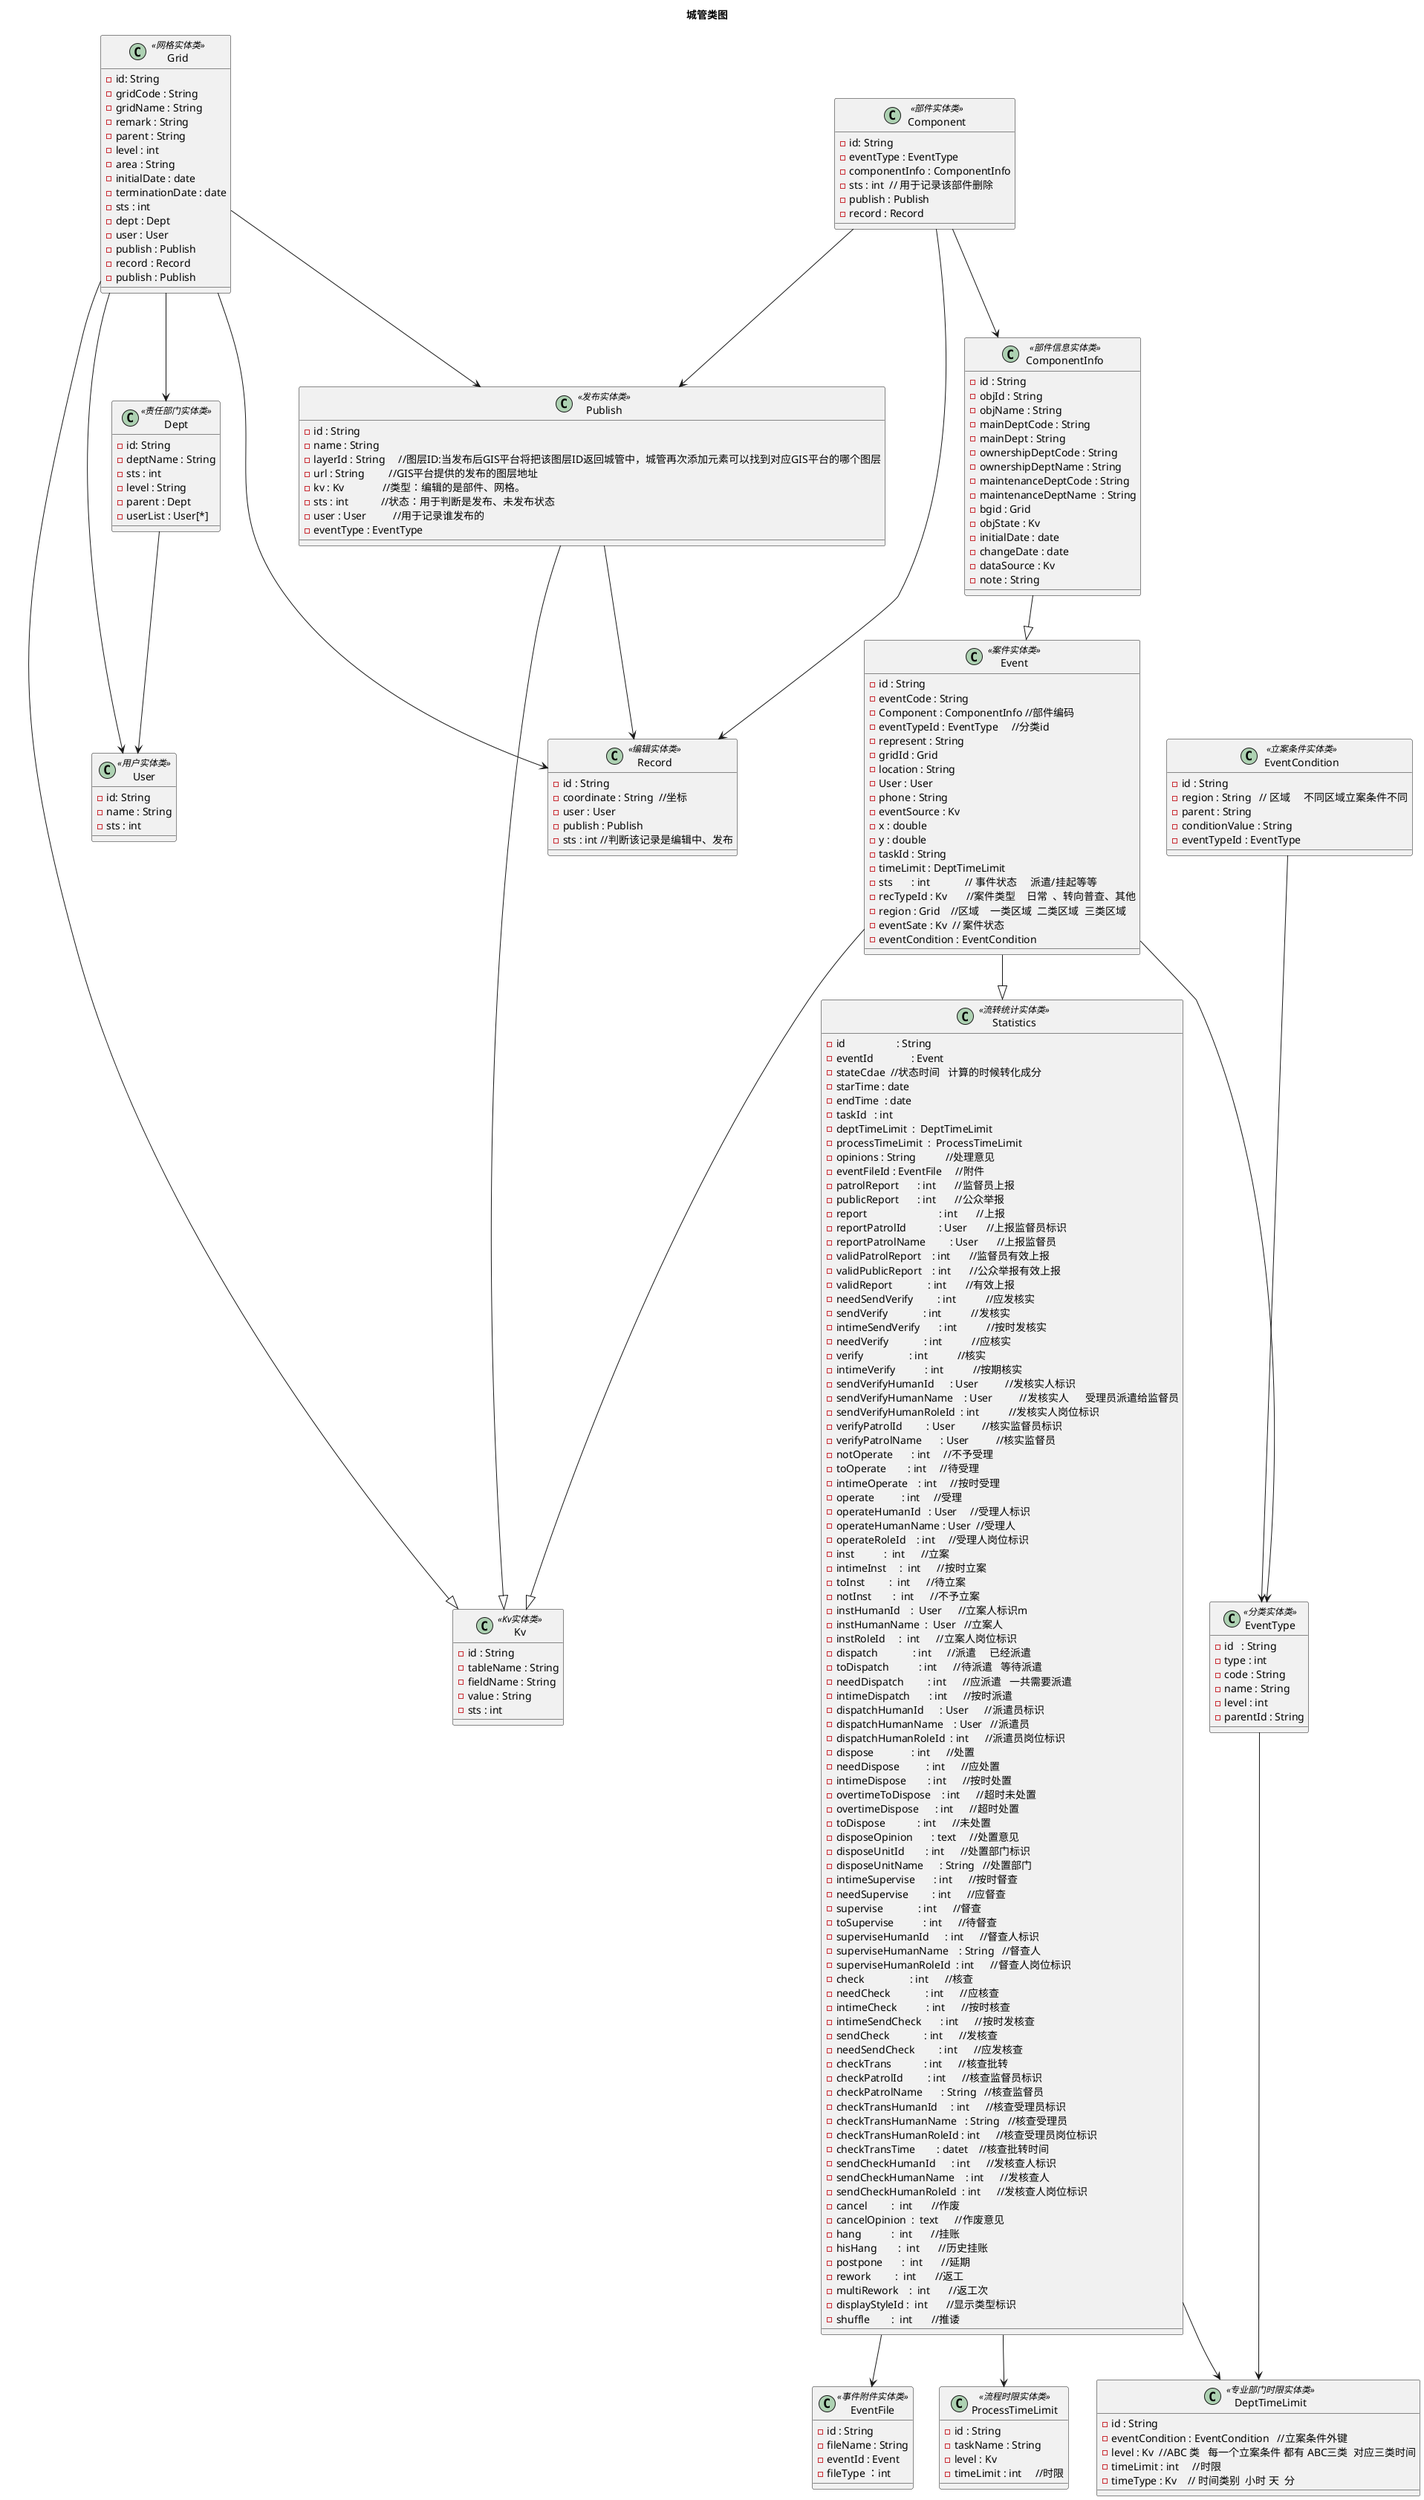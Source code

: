 @startuml
title 城管类图
class User <<用户实体类>>{
    -id: String
    -name : String
    -sts : int
}

class Dept<<责任部门实体类>>{
    -id: String
    -deptName : String
    -sts : int
    -level : String
    -parent : Dept
    -userList : User[*]
}

class Grid<<网格实体类>>{
    -id: String
    -gridCode : String
    -gridName : String
    -remark : String
    -parent : String 
    -level : int 
    -area : String
    -initialDate : date
    -terminationDate : date
    -sts : int
    -dept : Dept
    -user : User
    -publish : Publish
    -record : Record
    -publish : Publish
}

class Component<<部件实体类>>{
    -id: String
    -eventType : EventType
    -componentInfo : ComponentInfo
    -sts : int  // 用于记录该部件删除
    -publish : Publish
    -record : Record
}


class ComponentInfo<<部件信息实体类>>{
    -id : String
    -objId : String
    -objName : String
    -mainDeptCode : String
    -mainDept : String
    -ownershipDeptCode : String
    -ownershipDeptName : String
    -maintenanceDeptCode : String
    -maintenanceDeptName  : String
    -bgid : Grid
    -objState : Kv
    -initialDate : date
    -changeDate : date
    -dataSource : Kv
    -note : String
}

class Publish<<发布实体类>>{
    -id : String
    -name : String
    -layerId : String     //图层ID:当发布后GIS平台将把该图层ID返回城管中，城管再次添加元素可以找到对应GIS平台的哪个图层
    -url : String         //GIS平台提供的发布的图层地址
    -kv : Kv              //类型：编辑的是部件、网格。
    -sts : int            //状态：用于判断是发布、未发布状态
    -user : User          //用于记录谁发布的
    -eventType : EventType
}
class Record<<编辑实体类>>{
    -id : String
    -coordinate : String  //坐标
    -user : User
    -publish : Publish
    -sts : int //判断该记录是编辑中、发布
}

class Kv<<Kv实体类>>{
    -id : String
    -tableName : String
    -fieldName : String
    -value : String
    -sts : int
}

class Event<<案件实体类>>{
    -id : String
    -eventCode : String
    -Component : ComponentInfo //部件编码
    -eventTypeId : EventType     //分类id
    -represent : String
    -gridId : Grid
    -location : String
    -User : User
    -phone : String
    -eventSource : Kv
    -x : double
    -y : double
    -taskId : String
    -timeLimit : DeptTimeLimit
    -sts       : int             // 事件状态     派遣/挂起等等
    -recTypeId : Kv       //案件类型    日常  、转向普查、其他
    -region : Grid    //区域    一类区域  二类区域  三类区域
    -eventSate : Kv  // 案件状态
    -eventCondition : EventCondition
}

class EventType<<分类实体类>>{
    -id   : String
    -type : int
    -code : String
    -name : String
    -level : int 
    -parentId : String
}

class EventFile<<事件附件实体类>>{
    -id : String
    -fileName : String
    -eventId : Event
    -fileType ：int
}
class EventCondition<<立案条件实体类>>{
    -id : String
    -region : String   // 区域     不同区域立案条件不同 
    -parent : String
    -conditionValue : String
    -eventTypeId : EventType
}

class DeptTimeLimit<<专业部门时限实体类>>{
    -id : String
    -eventCondition : EventCondition   //立案条件外键
    -level : Kv  //ABC 类   每一个立案条件 都有 ABC三类  对应三类时间
    -timeLimit : int     //时限
    -timeType : Kv    // 时间类别  小时 天  分
}

class ProcessTimeLimit<<流程时限实体类>>{
    -id : String
    -taskName : String
    -level : Kv
    -timeLimit : int     //时限
}

class Statistics<<流转统计实体类>>{
    -id                   : String
    -eventId              : Event
    -stateCdae  //状态时间   计算的时候转化成分
    -starTime : date
    -endTime  : date
    -taskId   : int
    -deptTimeLimit  :  DeptTimeLimit
    -processTimeLimit  :  ProcessTimeLimit
    -opinions : String           //处理意见
    -eventFileId : EventFile     //附件    
    -patrolReport	      : int       //监督员上报
    -publicReport	      : int       //公众举报
    -report			      : int       //上报
    -reportPatrolId	      : User       //上报监督员标识
    -reportPatrolName	  : User       //上报监督员
    -validPatrolReport    : int       //监督员有效上报
    -validPublicReport    : int       //公众举报有效上报
    -validReport		  : int       //有效上报
    -needSendVerify         : int           //应发核实               
    -sendVerify             : int           //发核实
    -intimeSendVerify       : int           //按时发核实
    -needVerify             : int           //应核实
    -verify                 : int           //核实
    -intimeVerify           : int           //按期核实
    -sendVerifyHumanId      : User          //发核实人标识
    -sendVerifyHumanName    : User          //发核实人      受理员派遣给监督员
    -sendVerifyHumanRoleId  : int           //发核实人岗位标识
    -verifyPatrolId         : User          //核实监督员标识
    -verifyPatrolName       : User          //核实监督员
    -notOperate       : int     //不予受理
    -toOperate        : int     //待受理
    -intimeOperate    : int     //按时受理
    -operate          : int     //受理
    -operateHumanId   : User     //受理人标识
    -operateHumanName : User  //受理人
    -operateRoleId    : int     //受理人岗位标识
    -inst           :  int      //立案
    -intimeInst     :  int      //按时立案
    -toInst         :  int      //待立案
    -notInst        :  int      //不予立案
    -instHumanId    :  User      //立案人标识m
    -instHumanName  :  User   //立案人
    -instRoleId     :  int      //立案人岗位标识
    -dispatch             : int      //派遣     已经派遣      
    -toDispatch           : int      //待派遣   等待派遣 
    -needDispatch         : int      //应派遣   一共需要派遣    
    -intimeDispatch       : int      //按时派遣     
    -dispatchHumanId      : User      //派遣员标识     
    -dispatchHumanName    : User   //派遣员         
    -dispatchHumanRoleId  : int      //派遣员岗位标识 
    -dispose              : int      //处置         
    -needDispose          : int      //应处置       
    -intimeDispose        : int      //按时处置     
    -overtimeToDispose    : int      //超时未处置   
    -overtimeDispose      : int      //超时处置     
    -toDispose            : int      //未处置       
    -disposeOpinion       : text     //处置意见       
    -disposeUnitId        : int      //处置部门标识   
    -disposeUnitName      : String   //处置部门   
    -intimeSupervise       : int      //按时督查   	
    -needSupervise         : int      //应督查   		
    -supervise             : int      //督查    		
    -toSupervise           : int      //待督查   		
    -superviseHumanId      : int      //督查人标识   	
    -superviseHumanName    : String   //督查人    		
    -superviseHumanRoleId  : int      //督查人岗位标识
    -check                 : int      //核查            
    -needCheck             : int      //应核查          
    -intimeCheck           : int      //按时核查        
    -intimeSendCheck       : int      //按时发核查      
    -sendCheck             : int      //发核查          
    -needSendCheck         : int      //应发核查        
    -checkTrans            : int      //核查批转        
    -checkPatrolId         : int      //核查监督员标识    
    -checkPatrolName       : String   //核查监督员        
    -checkTransHumanId     : int      //核查受理员标识    
    -checkTransHumanName   : String   //核查受理员        
    -checkTransHumanRoleId : int      //核查受理员岗位标识
    -checkTransTime        : datet    //核查批转时间      
    -sendCheckHumanId      : int      //发核查人标识      
    -sendCheckHumanName    : int      //发核查人          
    -sendCheckHumanRoleId  : int      //发核查人岗位标识  
    -cancel         :  int       //作废       
    -cancelOpinion  :  text      //作废意见     
    -hang           :  int       //挂账       
    -hisHang        :  int       //历史挂账   
    -postpone       :  int       //延期       
    -rework         :  int       //返工       
    -multiRework    :  int       //返工次     
    -displayStyleId :  int       //显示类型标识 
    -shuffle        :  int       //推诿         
}

Dept --> User
Grid --> User
Grid --> Dept
Grid --> Record
Grid --> Publish
Grid --|> Kv
Component --> ComponentInfo
Component --> Record
Component --> Publish
ComponentInfo --|> Event
Publish --> Record
Publish --|> Kv
Event --> EventType
EventCondition -->  EventType 
Event --|> Kv
Event --|> Statistics
EventType -->  DeptTimeLimit
Statistics --> DeptTimeLimit 
Statistics --> ProcessTimeLimit 
Statistics --> EventFile


' class ComponentController<<部件界面类>>{
'     -ComponentService
'     -ComponentInfoService
'     +ComponentList(component):Component[*]         // 查询部件集合
'     +saveComponentList(Component[*]):boolean       // 保存部件
'     +componentImport():boolean
'     +objState() : Kv[*]
'     +dataSource() : Kv[*]
'     +grid() : Grid[*]
'     +record(ComponentType): Record[*]
'     +componentByRecordId(record) : Component[*]
' }

' class ComponentService<<部件业务类>>{
'     -ComponentInfoService
'     +getComponentList(component):Component[*]      // 查询部件集合
'     +getComponent(component) :component
'     +saveComponentList(component[*]): boolean
'     +saveComponent(component) : boolean
'     +savePublish(publis) : boolean
'     +saveRecord(record,publish) : boolean
'     +getComponentByRecordId(record) : Component[*]
'     +deleteComponent(component) : boolean
' }
' class ComponentTypeService<<部件分类业务类>>{
'     +getComponentTypeList():ComponentType[*]       // 获取部件分类集合
'     +getComponentType(component):ComponentType     // 获取部件分类
' }

' class PublisheController<<发布界面类>>{
'     +getPublishList() : Publish[*]
'     +getPublishOne() : Publish
'     +layerPublish(publish) : boolean
' }
' class PublisheService<<发布业务类>>{
'     +getPublishList() : Publish[*]
'     +getPublishOne() : Publish
'     +layerPublish(publish) : boolean
' }

' class RecordService<<编辑业务类>>{
'     +save(record) : boolean
'     +update(record) : boolean
'     +findAllByPublishId() : Record[*]
' }
' class ImportController<<导入界面类>>{
'     +componentImport(layerName,layerSettingType,shpType) : String
'     +gridImport(layerName,layerSettingType,shpType) : String
'     +checkPublish(): boolean
' }
' class ImportService<<导入业务类>>{
'     +componentImport(layerName,layerSettingType,shpType) : String
'     +gridImport(layerName,layerSettingType,shpType) : String
'     +checkPublish(): boolean
' }

' class GridController<<网格界面类>>{
'     +getGridList() :  Grid[*]
'     +gridSave(grid) : boolean
'     +gridUpdate(grid) : boolean
'     +getGridOne(grid) : Grid
'     +gridDelete(grid) : boolean
' }

' class GridService<<网格业务类>>{
'     +search(grid) : Grid[*]
'     +delete(grid) : boolean
'     +update(grid) : boolean

' }










@enduml